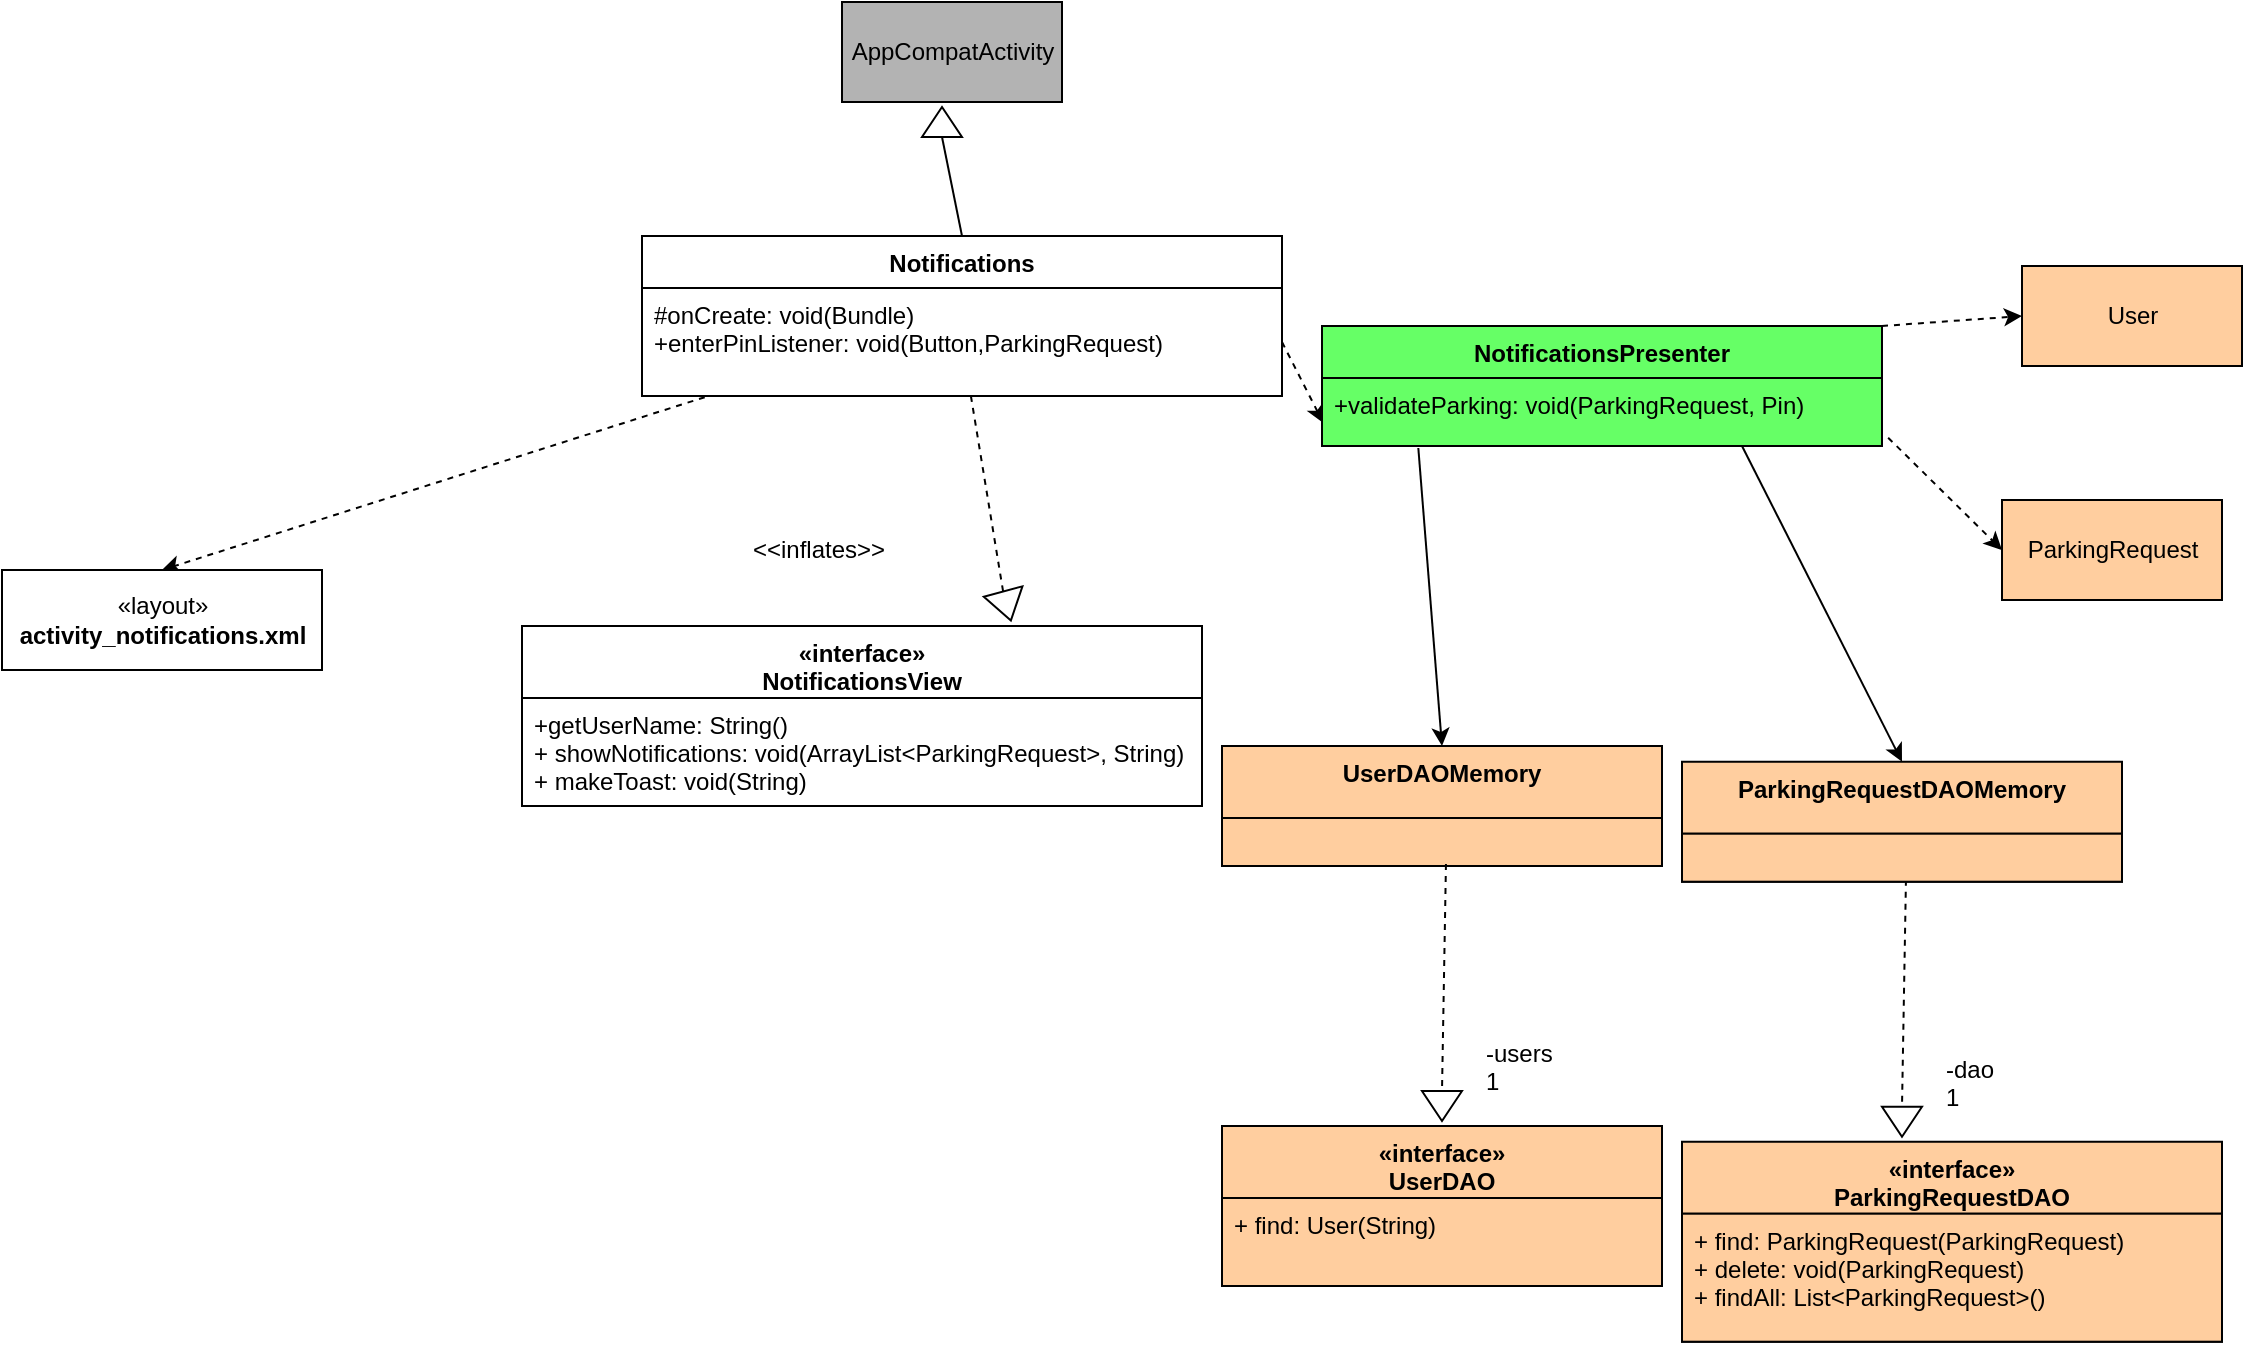 <mxfile version="13.0.3" type="device"><diagram id="LEFXsS6FXgg2LvaKNQYE" name="Page-1"><mxGraphModel dx="1936" dy="806" grid="1" gridSize="10" guides="1" tooltips="1" connect="1" arrows="1" fold="1" page="1" pageScale="1" pageWidth="850" pageHeight="1100" math="0" shadow="0"><root><mxCell id="0"/><mxCell id="1" parent="0"/><mxCell id="LmvlL_h-gH-9ufiUns8d-1" value="AppCompatActivity" style="html=1;fillColor=#B3B3B3;strokeColor=#000000;" parent="1" vertex="1"><mxGeometry x="160" y="128" width="110" height="50" as="geometry"/></mxCell><mxCell id="LmvlL_h-gH-9ufiUns8d-2" value="" style="triangle;whiteSpace=wrap;html=1;strokeColor=#000000;fillColor=#FFFFFF;rotation=-90;" parent="1" vertex="1"><mxGeometry x="202.5" y="178" width="15" height="20" as="geometry"/></mxCell><mxCell id="LmvlL_h-gH-9ufiUns8d-3" value="" style="endArrow=none;html=1;entryX=0;entryY=0.5;entryDx=0;entryDy=0;exitX=0.5;exitY=0;exitDx=0;exitDy=0;" parent="1" source="LmvlL_h-gH-9ufiUns8d-12" target="LmvlL_h-gH-9ufiUns8d-2" edge="1"><mxGeometry width="50" height="50" relative="1" as="geometry"><mxPoint x="195" y="280" as="sourcePoint"/><mxPoint x="230" y="230" as="targetPoint"/></mxGeometry></mxCell><mxCell id="LmvlL_h-gH-9ufiUns8d-4" value="" style="endArrow=classic;html=1;exitX=0.098;exitY=1.011;exitDx=0;exitDy=0;exitPerimeter=0;dashed=1;entryX=0.5;entryY=0;entryDx=0;entryDy=0;" parent="1" source="LmvlL_h-gH-9ufiUns8d-13" target="LmvlL_h-gH-9ufiUns8d-5" edge="1"><mxGeometry width="50" height="50" relative="1" as="geometry"><mxPoint x="120" y="450" as="sourcePoint"/><mxPoint x="90" y="440" as="targetPoint"/></mxGeometry></mxCell><mxCell id="LmvlL_h-gH-9ufiUns8d-5" value="«layout»&lt;br&gt;&lt;b&gt;activity_notifications.xml&lt;/b&gt;" style="html=1;strokeColor=#000000;fillColor=#FFFFFF;" parent="1" vertex="1"><mxGeometry x="-260" y="412" width="160" height="50" as="geometry"/></mxCell><mxCell id="LmvlL_h-gH-9ufiUns8d-6" value="" style="triangle;whiteSpace=wrap;html=1;strokeColor=#000000;fillColor=#FFFFFF;rotation=75;" parent="1" vertex="1"><mxGeometry x="235" y="420" width="15" height="20" as="geometry"/></mxCell><mxCell id="LmvlL_h-gH-9ufiUns8d-7" value="" style="endArrow=none;html=1;entryX=0;entryY=0.5;entryDx=0;entryDy=0;dashed=1;" parent="1" source="LmvlL_h-gH-9ufiUns8d-13" target="LmvlL_h-gH-9ufiUns8d-6" edge="1"><mxGeometry width="50" height="50" relative="1" as="geometry"><mxPoint x="210" y="412.432" as="sourcePoint"/><mxPoint x="240" y="420" as="targetPoint"/></mxGeometry></mxCell><mxCell id="LmvlL_h-gH-9ufiUns8d-9" value="" style="endArrow=classic;html=1;exitX=1;exitY=0.5;exitDx=0;exitDy=0;dashed=1;entryX=0.004;entryY=0.863;entryDx=0;entryDy=0;entryPerimeter=0;" parent="1" source="LmvlL_h-gH-9ufiUns8d-13" edge="1"><mxGeometry width="50" height="50" relative="1" as="geometry"><mxPoint x="373.18" y="330.004" as="sourcePoint"/><mxPoint x="400.64" y="338.438" as="targetPoint"/></mxGeometry></mxCell><mxCell id="LmvlL_h-gH-9ufiUns8d-10" value="NotificationsPresenter" style="swimlane;fontStyle=1;align=center;verticalAlign=top;childLayout=stackLayout;horizontal=1;startSize=26;horizontalStack=0;resizeParent=1;resizeParentMax=0;resizeLast=0;collapsible=1;marginBottom=0;strokeColor=#000000;fillColor=#66FF66;gradientColor=none;" parent="1" vertex="1"><mxGeometry x="400" y="290" width="280" height="60" as="geometry"/></mxCell><mxCell id="LmvlL_h-gH-9ufiUns8d-11" value="+validateParking: void(ParkingRequest, Pin)" style="text;strokeColor=#000000;fillColor=#66FF66;align=left;verticalAlign=top;spacingLeft=4;spacingRight=4;overflow=hidden;rotatable=0;points=[[0,0.5],[1,0.5]];portConstraint=eastwest;gradientColor=none;" parent="LmvlL_h-gH-9ufiUns8d-10" vertex="1"><mxGeometry y="26" width="280" height="34" as="geometry"/></mxCell><mxCell id="LmvlL_h-gH-9ufiUns8d-14" value="" style="endArrow=classic;html=1;exitX=0.172;exitY=1.029;exitDx=0;exitDy=0;exitPerimeter=0;entryX=0.5;entryY=0;entryDx=0;entryDy=0;" parent="1" source="LmvlL_h-gH-9ufiUns8d-11" target="LmvlL_h-gH-9ufiUns8d-19" edge="1"><mxGeometry width="50" height="50" relative="1" as="geometry"><mxPoint x="440" y="450" as="sourcePoint"/><mxPoint x="420" y="470" as="targetPoint"/></mxGeometry></mxCell><mxCell id="LmvlL_h-gH-9ufiUns8d-15" value="" style="endArrow=classic;html=1;exitX=1;exitY=0;exitDx=0;exitDy=0;dashed=1;entryX=0;entryY=0.5;entryDx=0;entryDy=0;" parent="1" source="LmvlL_h-gH-9ufiUns8d-10" target="LmvlL_h-gH-9ufiUns8d-17" edge="1"><mxGeometry width="50" height="50" relative="1" as="geometry"><mxPoint x="590" y="322.28" as="sourcePoint"/><mxPoint x="660" y="300" as="targetPoint"/></mxGeometry></mxCell><mxCell id="LmvlL_h-gH-9ufiUns8d-16" value="" style="endArrow=classic;html=1;exitX=1.011;exitY=0.878;exitDx=0;exitDy=0;dashed=1;entryX=0;entryY=0.5;entryDx=0;entryDy=0;exitPerimeter=0;" parent="1" source="LmvlL_h-gH-9ufiUns8d-11" target="LmvlL_h-gH-9ufiUns8d-18" edge="1"><mxGeometry width="50" height="50" relative="1" as="geometry"><mxPoint x="600" y="380" as="sourcePoint"/><mxPoint x="650" y="390" as="targetPoint"/></mxGeometry></mxCell><mxCell id="LmvlL_h-gH-9ufiUns8d-17" value="User" style="html=1;strokeColor=#000000;fillColor=#FFCE9F;gradientColor=none;" parent="1" vertex="1"><mxGeometry x="750" y="260" width="110" height="50" as="geometry"/></mxCell><mxCell id="LmvlL_h-gH-9ufiUns8d-18" value="ParkingRequest" style="html=1;strokeColor=#000000;fillColor=#FFCE9F;gradientColor=none;" parent="1" vertex="1"><mxGeometry x="740" y="377" width="110" height="50" as="geometry"/></mxCell><mxCell id="LmvlL_h-gH-9ufiUns8d-19" value="UserDAOMemory&#10;" style="swimlane;fontStyle=1;align=center;verticalAlign=top;childLayout=stackLayout;horizontal=1;startSize=36;horizontalStack=0;resizeParent=1;resizeParentMax=0;resizeLast=0;collapsible=1;marginBottom=0;strokeColor=#000000;fillColor=#FFCE9F;gradientColor=none;" parent="1" vertex="1"><mxGeometry x="350" y="500" width="220" height="60" as="geometry"><mxRectangle x="360" y="590" width="120" height="70" as="alternateBounds"/></mxGeometry></mxCell><mxCell id="LmvlL_h-gH-9ufiUns8d-20" value="" style="text;strokeColor=#000000;fillColor=#FFCE9F;align=left;verticalAlign=top;spacingLeft=4;spacingRight=4;overflow=hidden;rotatable=0;points=[[0,0.5],[1,0.5]];portConstraint=eastwest;" parent="LmvlL_h-gH-9ufiUns8d-19" vertex="1"><mxGeometry y="36" width="220" height="24" as="geometry"/></mxCell><mxCell id="LmvlL_h-gH-9ufiUns8d-21" value="«interface»&#10;UserDAO&#10;" style="swimlane;fontStyle=1;align=center;verticalAlign=top;childLayout=stackLayout;horizontal=1;startSize=36;horizontalStack=0;resizeParent=1;resizeParentMax=0;resizeLast=0;collapsible=1;marginBottom=0;strokeColor=#000000;fillColor=#FFCE9F;gradientColor=none;" parent="1" vertex="1"><mxGeometry x="350" y="690" width="220" height="80" as="geometry"><mxRectangle x="360" y="590" width="120" height="70" as="alternateBounds"/></mxGeometry></mxCell><mxCell id="LmvlL_h-gH-9ufiUns8d-22" value="+ find: User(String)" style="text;strokeColor=#000000;fillColor=#FFCE9F;align=left;verticalAlign=top;spacingLeft=4;spacingRight=4;overflow=hidden;rotatable=0;points=[[0,0.5],[1,0.5]];portConstraint=eastwest;" parent="LmvlL_h-gH-9ufiUns8d-21" vertex="1"><mxGeometry y="36" width="220" height="44" as="geometry"/></mxCell><mxCell id="LmvlL_h-gH-9ufiUns8d-23" value="" style="triangle;whiteSpace=wrap;html=1;strokeColor=#000000;fillColor=#FFFFFF;rotation=90;" parent="1" vertex="1"><mxGeometry x="452.5" y="670" width="15" height="20" as="geometry"/></mxCell><mxCell id="LmvlL_h-gH-9ufiUns8d-24" value="" style="endArrow=none;html=1;entryX=0;entryY=0.5;entryDx=0;entryDy=0;dashed=1;exitX=0.509;exitY=0.958;exitDx=0;exitDy=0;exitPerimeter=0;" parent="1" source="LmvlL_h-gH-9ufiUns8d-20" target="LmvlL_h-gH-9ufiUns8d-23" edge="1"><mxGeometry width="50" height="50" relative="1" as="geometry"><mxPoint x="264.064" y="610" as="sourcePoint"/><mxPoint x="297.5" y="680" as="targetPoint"/></mxGeometry></mxCell><mxCell id="LmvlL_h-gH-9ufiUns8d-25" value="&amp;lt;&amp;lt;inflates&amp;gt;&amp;gt;" style="text;html=1;align=center;verticalAlign=middle;resizable=0;points=[];autosize=1;" parent="1" vertex="1"><mxGeometry x="107.5" y="392" width="80" height="20" as="geometry"/></mxCell><mxCell id="LmvlL_h-gH-9ufiUns8d-26" value="-users&lt;br&gt;1" style="text;html=1;" parent="1" vertex="1"><mxGeometry x="480" y="640" width="50" height="30" as="geometry"/></mxCell><mxCell id="LmvlL_h-gH-9ufiUns8d-12" value="Notifications" style="swimlane;fontStyle=1;align=center;verticalAlign=top;childLayout=stackLayout;horizontal=1;startSize=26;horizontalStack=0;resizeParent=1;resizeParentMax=0;resizeLast=0;collapsible=1;marginBottom=0;strokeColor=#000000;fillColor=#FFFFFF;" parent="1" vertex="1"><mxGeometry x="60" y="245" width="320" height="80" as="geometry"/></mxCell><mxCell id="LmvlL_h-gH-9ufiUns8d-13" value="#onCreate: void(Bundle)&#10;+enterPinListener: void(Button,ParkingRequest)" style="text;strokeColor=none;fillColor=none;align=left;verticalAlign=top;spacingLeft=4;spacingRight=4;overflow=hidden;rotatable=0;points=[[0,0.5],[1,0.5]];portConstraint=eastwest;" parent="LmvlL_h-gH-9ufiUns8d-12" vertex="1"><mxGeometry y="26" width="320" height="54" as="geometry"/></mxCell><mxCell id="LmvlL_h-gH-9ufiUns8d-27" value="" style="endArrow=classic;html=1;exitX=0.75;exitY=1;exitDx=0;exitDy=0;entryX=0.5;entryY=0;entryDx=0;entryDy=0;" parent="1" source="LmvlL_h-gH-9ufiUns8d-10" target="LmvlL_h-gH-9ufiUns8d-28" edge="1"><mxGeometry width="50" height="50" relative="1" as="geometry"><mxPoint x="678.16" y="399.996" as="sourcePoint"/><mxPoint x="650" y="477.85" as="targetPoint"/></mxGeometry></mxCell><mxCell id="LmvlL_h-gH-9ufiUns8d-32" value="" style="triangle;whiteSpace=wrap;html=1;strokeColor=#000000;fillColor=#FFFFFF;rotation=90;" parent="1" vertex="1"><mxGeometry x="682.5" y="677.85" width="15" height="20" as="geometry"/></mxCell><mxCell id="LmvlL_h-gH-9ufiUns8d-33" value="" style="endArrow=none;html=1;entryX=0;entryY=0.5;entryDx=0;entryDy=0;dashed=1;exitX=0.509;exitY=0.958;exitDx=0;exitDy=0;exitPerimeter=0;" parent="1" source="LmvlL_h-gH-9ufiUns8d-29" target="LmvlL_h-gH-9ufiUns8d-32" edge="1"><mxGeometry width="50" height="50" relative="1" as="geometry"><mxPoint x="494.064" y="617.85" as="sourcePoint"/><mxPoint x="527.5" y="687.85" as="targetPoint"/></mxGeometry></mxCell><mxCell id="LmvlL_h-gH-9ufiUns8d-34" value="-dao&lt;br&gt;1" style="text;html=1;" parent="1" vertex="1"><mxGeometry x="710" y="647.85" width="50" height="30" as="geometry"/></mxCell><mxCell id="LmvlL_h-gH-9ufiUns8d-28" value="ParkingRequestDAOMemory&#10;" style="swimlane;fontStyle=1;align=center;verticalAlign=top;childLayout=stackLayout;horizontal=1;startSize=36;horizontalStack=0;resizeParent=1;resizeParentMax=0;resizeLast=0;collapsible=1;marginBottom=0;strokeColor=#000000;fillColor=#FFCE9F;gradientColor=none;" parent="1" vertex="1"><mxGeometry x="580" y="507.85" width="220" height="60" as="geometry"><mxRectangle x="360" y="590" width="120" height="70" as="alternateBounds"/></mxGeometry></mxCell><mxCell id="LmvlL_h-gH-9ufiUns8d-29" value="" style="text;strokeColor=#000000;fillColor=#FFCE9F;align=left;verticalAlign=top;spacingLeft=4;spacingRight=4;overflow=hidden;rotatable=0;points=[[0,0.5],[1,0.5]];portConstraint=eastwest;" parent="LmvlL_h-gH-9ufiUns8d-28" vertex="1"><mxGeometry y="36" width="220" height="24" as="geometry"/></mxCell><mxCell id="LmvlL_h-gH-9ufiUns8d-30" value="«interface»&#10;ParkingRequestDAO&#10;" style="swimlane;fontStyle=1;align=center;verticalAlign=top;childLayout=stackLayout;horizontal=1;startSize=36;horizontalStack=0;resizeParent=1;resizeParentMax=0;resizeLast=0;collapsible=1;marginBottom=0;strokeColor=#000000;fillColor=#FFCE9F;gradientColor=none;" parent="1" vertex="1"><mxGeometry x="580" y="697.85" width="270" height="100" as="geometry"><mxRectangle x="360" y="590" width="120" height="70" as="alternateBounds"/></mxGeometry></mxCell><mxCell id="LmvlL_h-gH-9ufiUns8d-31" value="+ find: ParkingRequest(ParkingRequest)&#10;+ delete: void(ParkingRequest)&#10;+ findAll: List&lt;ParkingRequest&gt;()" style="text;strokeColor=#000000;fillColor=#FFCE9F;align=left;verticalAlign=top;spacingLeft=4;spacingRight=4;overflow=hidden;rotatable=0;points=[[0,0.5],[1,0.5]];portConstraint=eastwest;" parent="LmvlL_h-gH-9ufiUns8d-30" vertex="1"><mxGeometry y="36" width="270" height="64" as="geometry"/></mxCell><mxCell id="ppFk38k7Jx1S-aTywSLC-1" value="«interface»&#10;NotificationsView&#10;" style="swimlane;fontStyle=1;align=center;verticalAlign=top;childLayout=stackLayout;horizontal=1;startSize=36;horizontalStack=0;resizeParent=1;resizeParentMax=0;resizeLast=0;collapsible=1;marginBottom=0;" parent="1" vertex="1"><mxGeometry y="440" width="340" height="90" as="geometry"><mxRectangle x="360" y="590" width="120" height="70" as="alternateBounds"/></mxGeometry></mxCell><mxCell id="ppFk38k7Jx1S-aTywSLC-2" value="+getUserName: String()&#10;+ showNotifications: void(ArrayList&lt;ParkingRequest&gt;, String)&#10;+ makeToast: void(String)" style="text;align=left;verticalAlign=top;spacingLeft=4;spacingRight=4;overflow=hidden;rotatable=0;points=[[0,0.5],[1,0.5]];portConstraint=eastwest;" parent="ppFk38k7Jx1S-aTywSLC-1" vertex="1"><mxGeometry y="36" width="340" height="54" as="geometry"/></mxCell></root></mxGraphModel></diagram></mxfile>